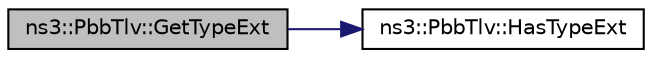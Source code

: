 digraph "ns3::PbbTlv::GetTypeExt"
{
 // LATEX_PDF_SIZE
  edge [fontname="Helvetica",fontsize="10",labelfontname="Helvetica",labelfontsize="10"];
  node [fontname="Helvetica",fontsize="10",shape=record];
  rankdir="LR";
  Node1 [label="ns3::PbbTlv::GetTypeExt",height=0.2,width=0.4,color="black", fillcolor="grey75", style="filled", fontcolor="black",tooltip=" "];
  Node1 -> Node2 [color="midnightblue",fontsize="10",style="solid",fontname="Helvetica"];
  Node2 [label="ns3::PbbTlv::HasTypeExt",height=0.2,width=0.4,color="black", fillcolor="white", style="filled",URL="$classns3_1_1_pbb_tlv.html#acbc932c8e4558dc53f4a4e9816e92cda",tooltip="Tests whether or not this TLV has a type extension."];
}
